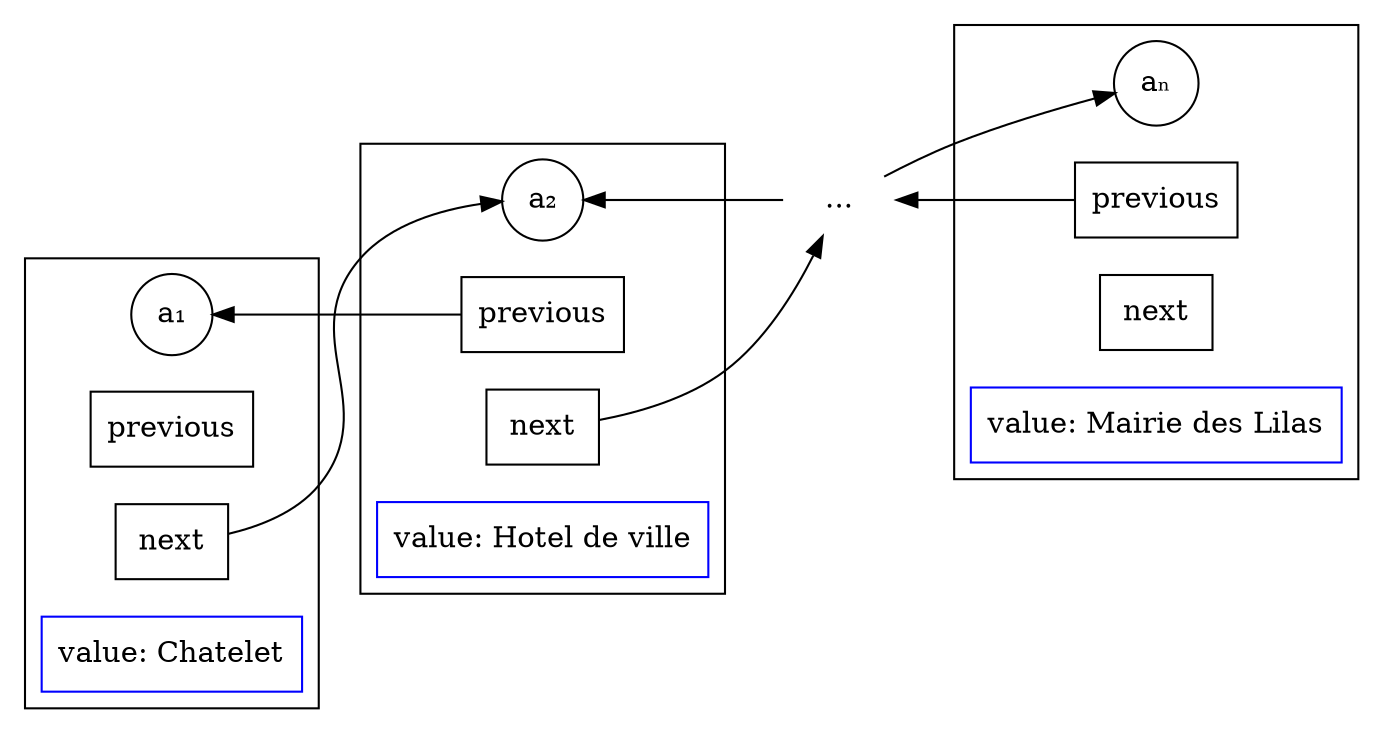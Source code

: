 digraph G {
  rankdir = RL;
  subgraph cluster_a2 {
    {rank=same a2_address a2_previous a2_next a2_value}
    a2_address;
    a2_previous;
    a2_next;
    a2_value;

}
subgraph cluster_a1 {
  {rank=same a1_address a1_previous a1_next a1_value}
  a1_address;
  a1_previous;
  a1_next;
  a1_value;

}

subgraph cluster_an {
  {rank=same an_address an_previous an_next an_value}
  an_address;
  an_previous;
  an_next;
  an_value;

}


a2_address [label="a₂", shape="circle"]
a2_previous [label="previous", shape="rectangle"]
a2_next [label="next", shape="rectangle"]
a2_value [label="value: Hotel de ville", shape="rectangle", color="blue"]

a1_address [label="a₁", shape="circle"]
a1_previous [label="previous", shape="rectangle"]
a1_next [label="next", shape="rectangle"]
a1_value [label="value: Chatelet", shape="rectangle", color="blue"]

an_address [label="aₙ", shape="circle"]
an_previous [label="previous", shape="rectangle"]
an_next [label="next", shape="rectangle"]
an_value [label="value: Mairie des Lilas", shape="rectangle", color="blue"]


dots_node [label="...", color="white"]

a1_next -> a2_address [constraint=none];
a2_previous -> a1_address;
a2_next -> dots_node[constraint=none];
dots_node -> a2_address;
dots_node -> an_address [constraint=none];
an_previous -> dots_node;



}
